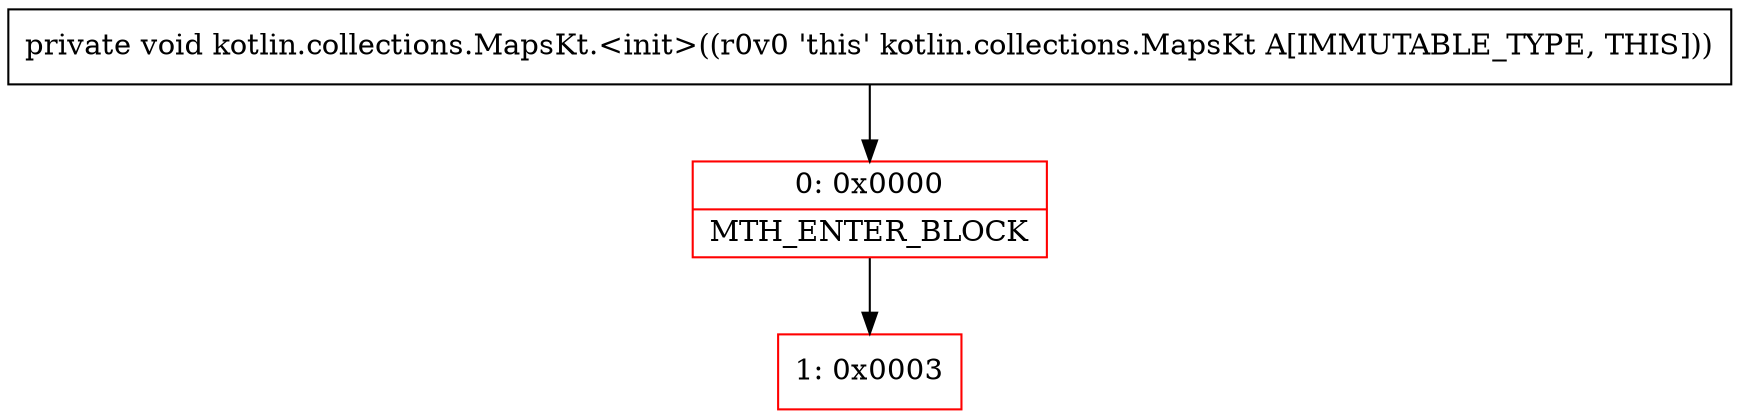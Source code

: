 digraph "CFG forkotlin.collections.MapsKt.\<init\>()V" {
subgraph cluster_Region_542366787 {
label = "R(0)";
node [shape=record,color=blue];
}
Node_0 [shape=record,color=red,label="{0\:\ 0x0000|MTH_ENTER_BLOCK\l}"];
Node_1 [shape=record,color=red,label="{1\:\ 0x0003}"];
MethodNode[shape=record,label="{private void kotlin.collections.MapsKt.\<init\>((r0v0 'this' kotlin.collections.MapsKt A[IMMUTABLE_TYPE, THIS])) }"];
MethodNode -> Node_0;
Node_0 -> Node_1;
}

